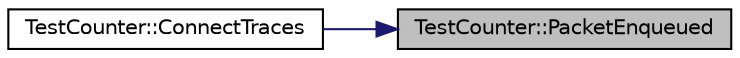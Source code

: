 digraph "TestCounter::PacketEnqueued"
{
 // LATEX_PDF_SIZE
  edge [fontname="Helvetica",fontsize="10",labelfontname="Helvetica",labelfontsize="10"];
  node [fontname="Helvetica",fontsize="10",shape=record];
  rankdir="RL";
  Node1 [label="TestCounter::PacketEnqueued",height=0.2,width=0.4,color="black", fillcolor="grey75", style="filled", fontcolor="black",tooltip="Update statistics after a packet has been enqueued."];
  Node1 -> Node2 [dir="back",color="midnightblue",fontsize="10",style="solid",fontname="Helvetica"];
  Node2 [label="TestCounter::ConnectTraces",height=0.2,width=0.4,color="black", fillcolor="white", style="filled",URL="$class_test_counter.html#ac9e999d7e72442d0cdfb432c15a73cb3",tooltip="Connect private methods to the queue disc traces."];
}
